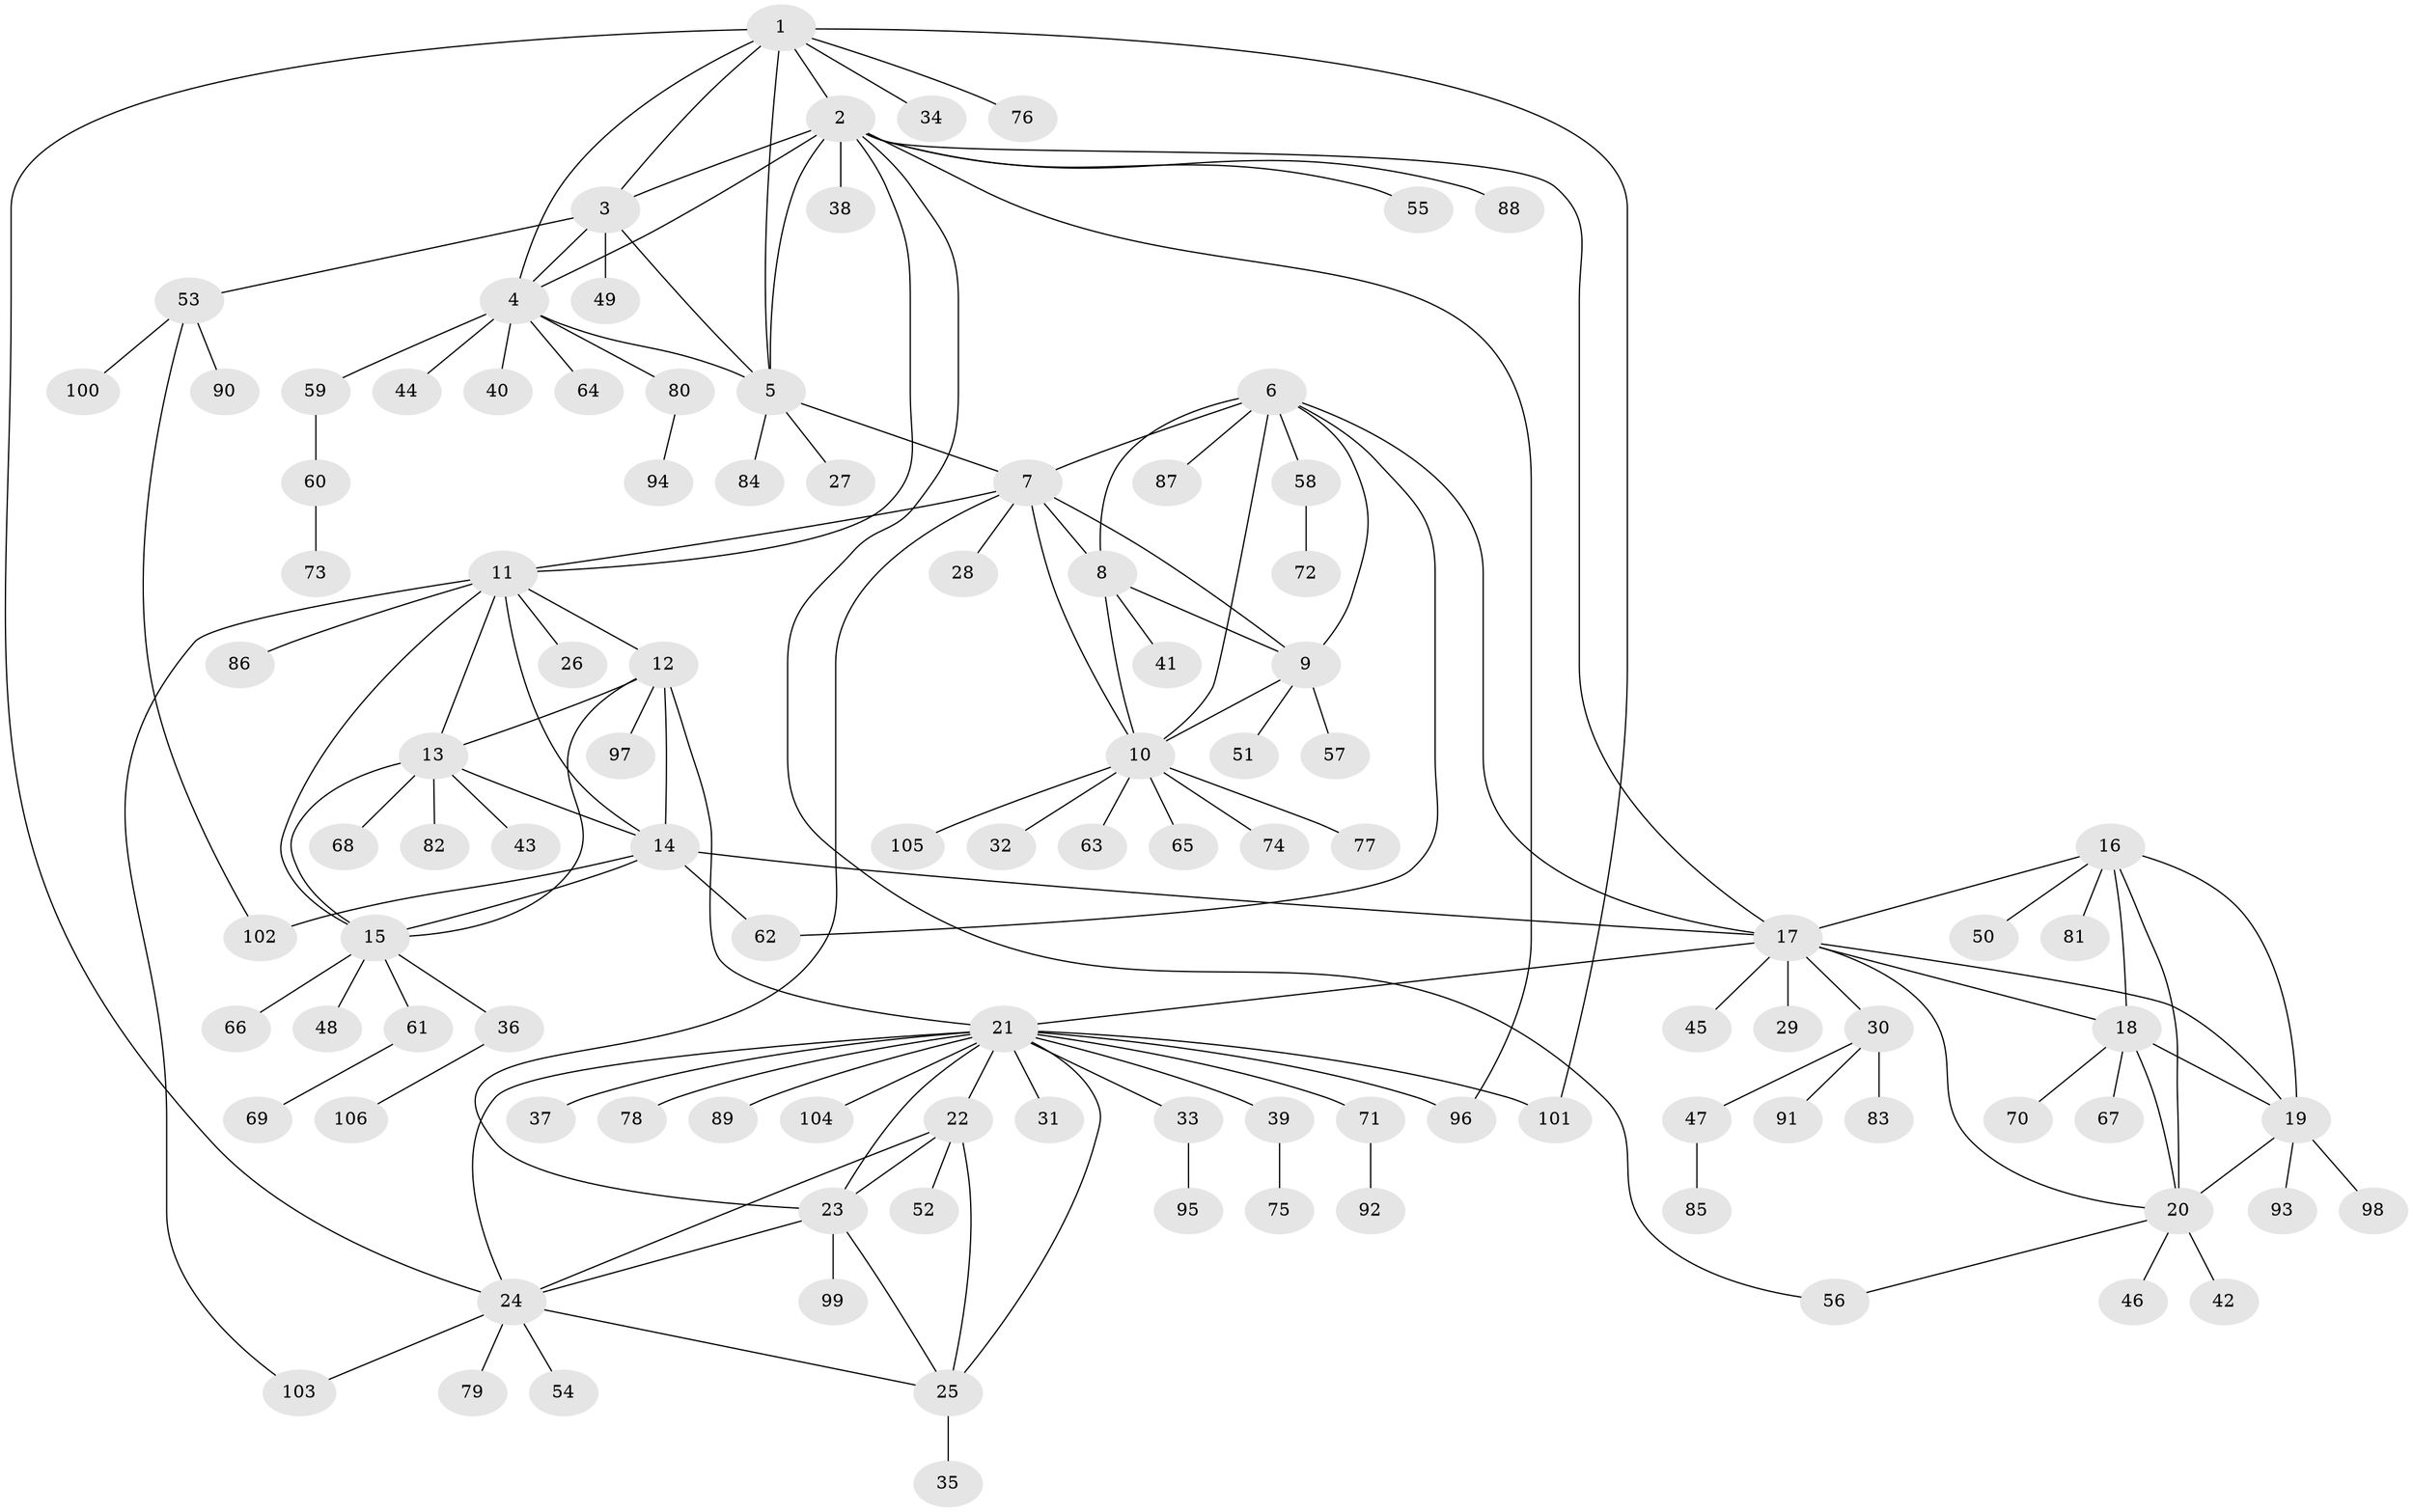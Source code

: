 // coarse degree distribution, {7: 0.06349206349206349, 9: 0.015873015873015872, 5: 0.06349206349206349, 3: 0.015873015873015872, 10: 0.015873015873015872, 4: 0.047619047619047616, 22: 0.015873015873015872, 8: 0.015873015873015872, 1: 0.6984126984126984, 2: 0.047619047619047616}
// Generated by graph-tools (version 1.1) at 2025/19/03/04/25 18:19:52]
// undirected, 106 vertices, 147 edges
graph export_dot {
graph [start="1"]
  node [color=gray90,style=filled];
  1;
  2;
  3;
  4;
  5;
  6;
  7;
  8;
  9;
  10;
  11;
  12;
  13;
  14;
  15;
  16;
  17;
  18;
  19;
  20;
  21;
  22;
  23;
  24;
  25;
  26;
  27;
  28;
  29;
  30;
  31;
  32;
  33;
  34;
  35;
  36;
  37;
  38;
  39;
  40;
  41;
  42;
  43;
  44;
  45;
  46;
  47;
  48;
  49;
  50;
  51;
  52;
  53;
  54;
  55;
  56;
  57;
  58;
  59;
  60;
  61;
  62;
  63;
  64;
  65;
  66;
  67;
  68;
  69;
  70;
  71;
  72;
  73;
  74;
  75;
  76;
  77;
  78;
  79;
  80;
  81;
  82;
  83;
  84;
  85;
  86;
  87;
  88;
  89;
  90;
  91;
  92;
  93;
  94;
  95;
  96;
  97;
  98;
  99;
  100;
  101;
  102;
  103;
  104;
  105;
  106;
  1 -- 2;
  1 -- 3;
  1 -- 4;
  1 -- 5;
  1 -- 24;
  1 -- 34;
  1 -- 76;
  1 -- 101;
  2 -- 3;
  2 -- 4;
  2 -- 5;
  2 -- 11;
  2 -- 17;
  2 -- 38;
  2 -- 55;
  2 -- 56;
  2 -- 88;
  2 -- 96;
  3 -- 4;
  3 -- 5;
  3 -- 49;
  3 -- 53;
  4 -- 5;
  4 -- 40;
  4 -- 44;
  4 -- 59;
  4 -- 64;
  4 -- 80;
  5 -- 7;
  5 -- 27;
  5 -- 84;
  6 -- 7;
  6 -- 8;
  6 -- 9;
  6 -- 10;
  6 -- 17;
  6 -- 58;
  6 -- 62;
  6 -- 87;
  7 -- 8;
  7 -- 9;
  7 -- 10;
  7 -- 11;
  7 -- 23;
  7 -- 28;
  8 -- 9;
  8 -- 10;
  8 -- 41;
  9 -- 10;
  9 -- 51;
  9 -- 57;
  10 -- 32;
  10 -- 63;
  10 -- 65;
  10 -- 74;
  10 -- 77;
  10 -- 105;
  11 -- 12;
  11 -- 13;
  11 -- 14;
  11 -- 15;
  11 -- 26;
  11 -- 86;
  11 -- 103;
  12 -- 13;
  12 -- 14;
  12 -- 15;
  12 -- 21;
  12 -- 97;
  13 -- 14;
  13 -- 15;
  13 -- 43;
  13 -- 68;
  13 -- 82;
  14 -- 15;
  14 -- 17;
  14 -- 62;
  14 -- 102;
  15 -- 36;
  15 -- 48;
  15 -- 61;
  15 -- 66;
  16 -- 17;
  16 -- 18;
  16 -- 19;
  16 -- 20;
  16 -- 50;
  16 -- 81;
  17 -- 18;
  17 -- 19;
  17 -- 20;
  17 -- 21;
  17 -- 29;
  17 -- 30;
  17 -- 45;
  18 -- 19;
  18 -- 20;
  18 -- 67;
  18 -- 70;
  19 -- 20;
  19 -- 93;
  19 -- 98;
  20 -- 42;
  20 -- 46;
  20 -- 56;
  21 -- 22;
  21 -- 23;
  21 -- 24;
  21 -- 25;
  21 -- 31;
  21 -- 33;
  21 -- 37;
  21 -- 39;
  21 -- 71;
  21 -- 78;
  21 -- 89;
  21 -- 96;
  21 -- 101;
  21 -- 104;
  22 -- 23;
  22 -- 24;
  22 -- 25;
  22 -- 52;
  23 -- 24;
  23 -- 25;
  23 -- 99;
  24 -- 25;
  24 -- 54;
  24 -- 79;
  24 -- 103;
  25 -- 35;
  30 -- 47;
  30 -- 83;
  30 -- 91;
  33 -- 95;
  36 -- 106;
  39 -- 75;
  47 -- 85;
  53 -- 90;
  53 -- 100;
  53 -- 102;
  58 -- 72;
  59 -- 60;
  60 -- 73;
  61 -- 69;
  71 -- 92;
  80 -- 94;
}
